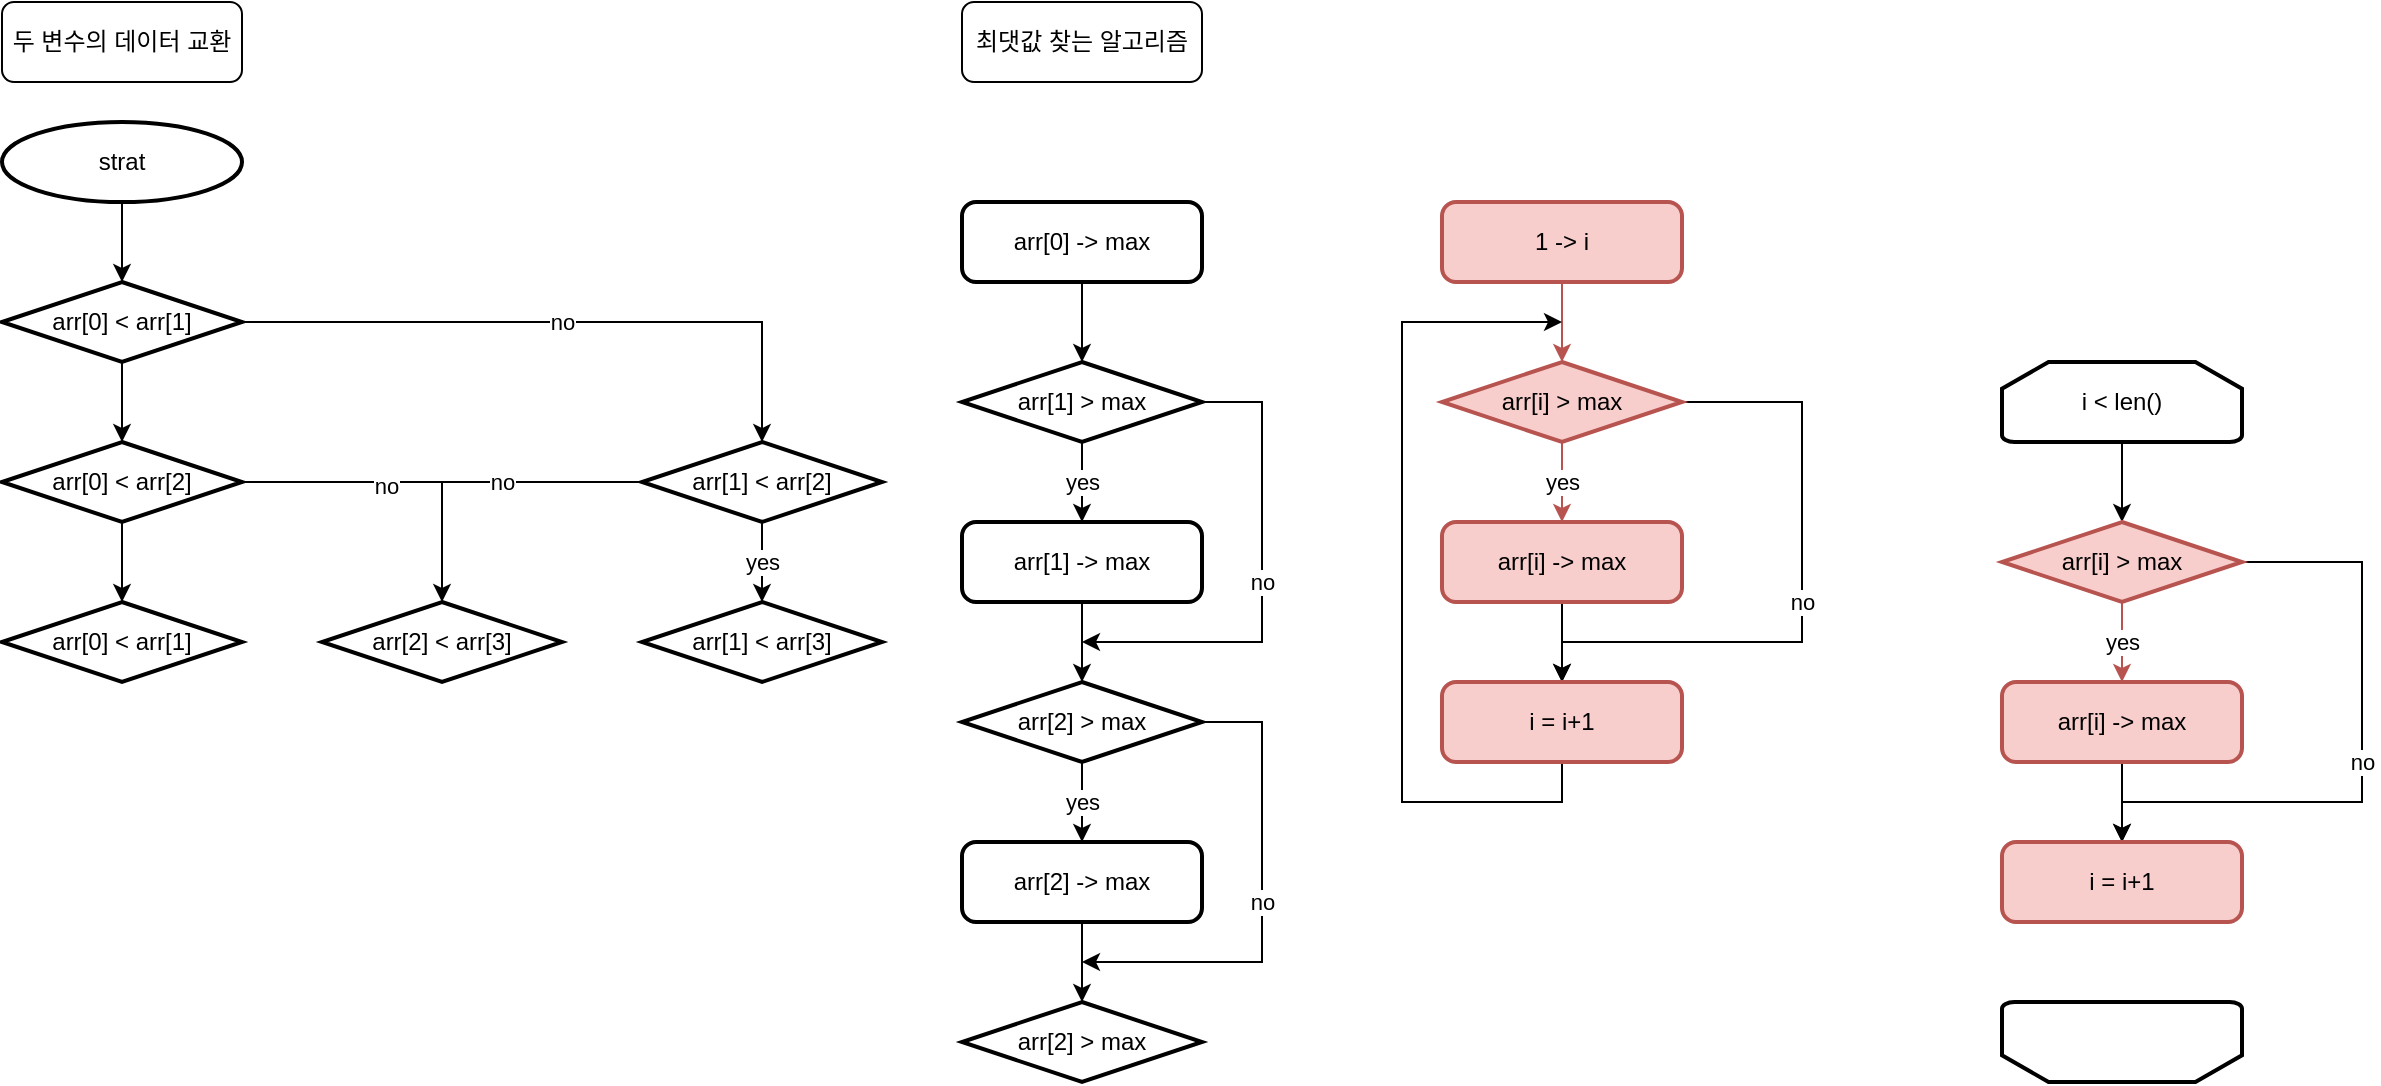 <mxfile version="16.5.1" type="device"><diagram id="7jm4-JhI5bvjWRJUNYD5" name="페이지-1"><mxGraphModel dx="870" dy="689" grid="1" gridSize="10" guides="1" tooltips="1" connect="1" arrows="1" fold="1" page="1" pageScale="1" pageWidth="2339" pageHeight="3300" math="0" shadow="0"><root><mxCell id="0"/><mxCell id="1" parent="0"/><mxCell id="9o1CbHcfuJPO6JE4oh19-79" value="" style="edgeStyle=orthogonalEdgeStyle;rounded=0;orthogonalLoop=1;jettySize=auto;html=1;entryX=0.5;entryY=0;entryDx=0;entryDy=0;entryPerimeter=0;" parent="1" source="9o1CbHcfuJPO6JE4oh19-72" target="9o1CbHcfuJPO6JE4oh19-78" edge="1"><mxGeometry relative="1" as="geometry"><Array as="points"><mxPoint x="260" y="260"/></Array></mxGeometry></mxCell><mxCell id="9o1CbHcfuJPO6JE4oh19-1" value="두 변수의 데이터 교환" style="rounded=1;whiteSpace=wrap;html=1;" parent="1" vertex="1"><mxGeometry x="40" y="20" width="120" height="40" as="geometry"/></mxCell><mxCell id="9o1CbHcfuJPO6JE4oh19-2" value="" style="edgeStyle=orthogonalEdgeStyle;rounded=0;orthogonalLoop=1;jettySize=auto;html=1;" parent="1" source="9o1CbHcfuJPO6JE4oh19-3" edge="1"><mxGeometry relative="1" as="geometry"><mxPoint x="100" y="160" as="targetPoint"/></mxGeometry></mxCell><mxCell id="9o1CbHcfuJPO6JE4oh19-3" value="strat" style="strokeWidth=2;html=1;shape=mxgraph.flowchart.start_1;whiteSpace=wrap;" parent="1" vertex="1"><mxGeometry x="40" y="80" width="120" height="40" as="geometry"/></mxCell><mxCell id="9o1CbHcfuJPO6JE4oh19-74" value="" style="edgeStyle=orthogonalEdgeStyle;rounded=0;orthogonalLoop=1;jettySize=auto;html=1;" parent="1" source="9o1CbHcfuJPO6JE4oh19-11" target="9o1CbHcfuJPO6JE4oh19-69" edge="1"><mxGeometry relative="1" as="geometry"/></mxCell><mxCell id="9o1CbHcfuJPO6JE4oh19-76" value="no" style="edgeStyle=orthogonalEdgeStyle;rounded=0;orthogonalLoop=1;jettySize=auto;html=1;entryX=0.5;entryY=0;entryDx=0;entryDy=0;entryPerimeter=0;" parent="1" source="9o1CbHcfuJPO6JE4oh19-11" target="9o1CbHcfuJPO6JE4oh19-72" edge="1"><mxGeometry relative="1" as="geometry"/></mxCell><mxCell id="9o1CbHcfuJPO6JE4oh19-11" value="arr[0] &amp;lt; arr[1]" style="strokeWidth=2;html=1;shape=mxgraph.flowchart.decision;whiteSpace=wrap;" parent="1" vertex="1"><mxGeometry x="40" y="160" width="120" height="40" as="geometry"/></mxCell><mxCell id="9o1CbHcfuJPO6JE4oh19-75" value="" style="edgeStyle=orthogonalEdgeStyle;rounded=0;orthogonalLoop=1;jettySize=auto;html=1;" parent="1" source="9o1CbHcfuJPO6JE4oh19-69" target="9o1CbHcfuJPO6JE4oh19-70" edge="1"><mxGeometry relative="1" as="geometry"/></mxCell><mxCell id="9o1CbHcfuJPO6JE4oh19-77" value="no" style="edgeStyle=orthogonalEdgeStyle;rounded=0;orthogonalLoop=1;jettySize=auto;html=1;entryX=0.5;entryY=0.5;entryDx=0;entryDy=0;entryPerimeter=0;" parent="1" source="9o1CbHcfuJPO6JE4oh19-69" target="9o1CbHcfuJPO6JE4oh19-72" edge="1"><mxGeometry relative="1" as="geometry"/></mxCell><mxCell id="9o1CbHcfuJPO6JE4oh19-69" value="arr[0] &amp;lt; arr[2]" style="strokeWidth=2;html=1;shape=mxgraph.flowchart.decision;whiteSpace=wrap;" parent="1" vertex="1"><mxGeometry x="40" y="240" width="120" height="40" as="geometry"/></mxCell><mxCell id="9o1CbHcfuJPO6JE4oh19-70" value="arr[0] &amp;lt; arr[1]" style="strokeWidth=2;html=1;shape=mxgraph.flowchart.decision;whiteSpace=wrap;" parent="1" vertex="1"><mxGeometry x="40" y="320" width="120" height="40" as="geometry"/></mxCell><mxCell id="9o1CbHcfuJPO6JE4oh19-80" value="yes" style="edgeStyle=orthogonalEdgeStyle;rounded=0;orthogonalLoop=1;jettySize=auto;html=1;" parent="1" source="9o1CbHcfuJPO6JE4oh19-72" target="9o1CbHcfuJPO6JE4oh19-73" edge="1"><mxGeometry relative="1" as="geometry"/></mxCell><mxCell id="9o1CbHcfuJPO6JE4oh19-72" value="arr[1] &amp;lt; arr[2]" style="strokeWidth=2;html=1;shape=mxgraph.flowchart.decision;whiteSpace=wrap;" parent="1" vertex="1"><mxGeometry x="360" y="240" width="120" height="40" as="geometry"/></mxCell><mxCell id="9o1CbHcfuJPO6JE4oh19-73" value="arr[1] &amp;lt; arr[3]" style="strokeWidth=2;html=1;shape=mxgraph.flowchart.decision;whiteSpace=wrap;" parent="1" vertex="1"><mxGeometry x="360" y="320" width="120" height="40" as="geometry"/></mxCell><mxCell id="9o1CbHcfuJPO6JE4oh19-78" value="arr[2] &amp;lt; arr[3]" style="strokeWidth=2;html=1;shape=mxgraph.flowchart.decision;whiteSpace=wrap;" parent="1" vertex="1"><mxGeometry x="200" y="320" width="120" height="40" as="geometry"/></mxCell><mxCell id="9o1CbHcfuJPO6JE4oh19-82" value="no" style="edgeLabel;html=1;align=center;verticalAlign=middle;resizable=0;points=[];" parent="1" vertex="1" connectable="0"><mxGeometry x="302.333" y="273" as="geometry"><mxPoint x="-71" y="-11" as="offset"/></mxGeometry></mxCell><mxCell id="9o1CbHcfuJPO6JE4oh19-96" value="no" style="edgeStyle=orthogonalEdgeStyle;rounded=0;orthogonalLoop=1;jettySize=auto;html=1;" parent="1" source="9o1CbHcfuJPO6JE4oh19-85" edge="1"><mxGeometry relative="1" as="geometry"><mxPoint x="580" y="500" as="targetPoint"/><Array as="points"><mxPoint x="670" y="380"/><mxPoint x="670" y="500"/></Array></mxGeometry></mxCell><mxCell id="9o1CbHcfuJPO6JE4oh19-126" value="yes" style="edgeStyle=orthogonalEdgeStyle;rounded=0;orthogonalLoop=1;jettySize=auto;html=1;" parent="1" source="9o1CbHcfuJPO6JE4oh19-85" target="9o1CbHcfuJPO6JE4oh19-91" edge="1"><mxGeometry relative="1" as="geometry"/></mxCell><mxCell id="9o1CbHcfuJPO6JE4oh19-85" value="arr[2] &amp;gt; max" style="strokeWidth=2;html=1;shape=mxgraph.flowchart.decision;whiteSpace=wrap;" parent="1" vertex="1"><mxGeometry x="520" y="360" width="120" height="40" as="geometry"/></mxCell><mxCell id="9o1CbHcfuJPO6JE4oh19-94" value="" style="edgeStyle=orthogonalEdgeStyle;rounded=0;orthogonalLoop=1;jettySize=auto;html=1;" parent="1" source="9o1CbHcfuJPO6JE4oh19-87" target="9o1CbHcfuJPO6JE4oh19-88" edge="1"><mxGeometry relative="1" as="geometry"/></mxCell><mxCell id="9o1CbHcfuJPO6JE4oh19-87" value="arr[0] -&amp;gt; max" style="rounded=1;whiteSpace=wrap;html=1;absoluteArcSize=1;arcSize=14;strokeWidth=2;" parent="1" vertex="1"><mxGeometry x="520" y="120" width="120" height="40" as="geometry"/></mxCell><mxCell id="9o1CbHcfuJPO6JE4oh19-95" value="yes" style="edgeStyle=orthogonalEdgeStyle;rounded=0;orthogonalLoop=1;jettySize=auto;html=1;" parent="1" source="9o1CbHcfuJPO6JE4oh19-88" target="9o1CbHcfuJPO6JE4oh19-90" edge="1"><mxGeometry relative="1" as="geometry"/></mxCell><mxCell id="9o1CbHcfuJPO6JE4oh19-88" value="arr[1] &amp;gt; max" style="strokeWidth=2;html=1;shape=mxgraph.flowchart.decision;whiteSpace=wrap;" parent="1" vertex="1"><mxGeometry x="520" y="200" width="120" height="40" as="geometry"/></mxCell><mxCell id="9o1CbHcfuJPO6JE4oh19-92" value="" style="edgeStyle=orthogonalEdgeStyle;rounded=0;orthogonalLoop=1;jettySize=auto;html=1;" parent="1" source="9o1CbHcfuJPO6JE4oh19-90" target="9o1CbHcfuJPO6JE4oh19-85" edge="1"><mxGeometry relative="1" as="geometry"/></mxCell><mxCell id="9o1CbHcfuJPO6JE4oh19-90" value="arr[1] -&amp;gt; max" style="rounded=1;whiteSpace=wrap;html=1;absoluteArcSize=1;arcSize=14;strokeWidth=2;" parent="1" vertex="1"><mxGeometry x="520" y="280" width="120" height="40" as="geometry"/></mxCell><mxCell id="9o1CbHcfuJPO6JE4oh19-97" value="" style="edgeStyle=orthogonalEdgeStyle;rounded=0;orthogonalLoop=1;jettySize=auto;html=1;" parent="1" source="9o1CbHcfuJPO6JE4oh19-91" target="9o1CbHcfuJPO6JE4oh19-93" edge="1"><mxGeometry relative="1" as="geometry"/></mxCell><mxCell id="9o1CbHcfuJPO6JE4oh19-91" value="arr[2] -&amp;gt; max" style="rounded=1;whiteSpace=wrap;html=1;absoluteArcSize=1;arcSize=14;strokeWidth=2;" parent="1" vertex="1"><mxGeometry x="520" y="440" width="120" height="40" as="geometry"/></mxCell><mxCell id="9o1CbHcfuJPO6JE4oh19-93" value="arr[2] &amp;gt; max" style="strokeWidth=2;html=1;shape=mxgraph.flowchart.decision;whiteSpace=wrap;" parent="1" vertex="1"><mxGeometry x="520" y="520" width="120" height="40" as="geometry"/></mxCell><mxCell id="9o1CbHcfuJPO6JE4oh19-112" value="" style="edgeStyle=orthogonalEdgeStyle;rounded=0;orthogonalLoop=1;jettySize=auto;html=1;fillColor=#f8cecc;strokeColor=#b85450;" parent="1" source="9o1CbHcfuJPO6JE4oh19-113" target="9o1CbHcfuJPO6JE4oh19-115" edge="1"><mxGeometry relative="1" as="geometry"/></mxCell><mxCell id="9o1CbHcfuJPO6JE4oh19-113" value="1 -&amp;gt; i" style="rounded=1;whiteSpace=wrap;html=1;absoluteArcSize=1;arcSize=14;strokeWidth=2;fillColor=#f8cecc;strokeColor=#b85450;" parent="1" vertex="1"><mxGeometry x="760" y="120" width="120" height="40" as="geometry"/></mxCell><mxCell id="9o1CbHcfuJPO6JE4oh19-114" value="yes" style="edgeStyle=orthogonalEdgeStyle;rounded=0;orthogonalLoop=1;jettySize=auto;html=1;fillColor=#f8cecc;strokeColor=#b85450;" parent="1" source="9o1CbHcfuJPO6JE4oh19-115" target="9o1CbHcfuJPO6JE4oh19-117" edge="1"><mxGeometry relative="1" as="geometry"/></mxCell><mxCell id="9o1CbHcfuJPO6JE4oh19-127" value="no" style="edgeStyle=orthogonalEdgeStyle;rounded=0;orthogonalLoop=1;jettySize=auto;html=1;entryX=0.5;entryY=0;entryDx=0;entryDy=0;" parent="1" source="9o1CbHcfuJPO6JE4oh19-115" target="9o1CbHcfuJPO6JE4oh19-121" edge="1"><mxGeometry relative="1" as="geometry"><Array as="points"><mxPoint x="940" y="220"/><mxPoint x="940" y="340"/><mxPoint x="820" y="340"/></Array></mxGeometry></mxCell><mxCell id="9o1CbHcfuJPO6JE4oh19-115" value="arr[i] &amp;gt; max" style="strokeWidth=2;html=1;shape=mxgraph.flowchart.decision;whiteSpace=wrap;fillColor=#f8cecc;strokeColor=#b85450;" parent="1" vertex="1"><mxGeometry x="760" y="200" width="120" height="40" as="geometry"/></mxCell><mxCell id="9o1CbHcfuJPO6JE4oh19-124" value="" style="edgeStyle=orthogonalEdgeStyle;rounded=0;orthogonalLoop=1;jettySize=auto;html=1;" parent="1" source="9o1CbHcfuJPO6JE4oh19-117" target="9o1CbHcfuJPO6JE4oh19-121" edge="1"><mxGeometry relative="1" as="geometry"/></mxCell><mxCell id="9o1CbHcfuJPO6JE4oh19-117" value="arr[i] -&amp;gt; max" style="rounded=1;whiteSpace=wrap;html=1;absoluteArcSize=1;arcSize=14;strokeWidth=2;fillColor=#f8cecc;strokeColor=#b85450;" parent="1" vertex="1"><mxGeometry x="760" y="280" width="120" height="40" as="geometry"/></mxCell><mxCell id="9o1CbHcfuJPO6JE4oh19-130" style="edgeStyle=orthogonalEdgeStyle;rounded=0;orthogonalLoop=1;jettySize=auto;html=1;exitX=0.5;exitY=1;exitDx=0;exitDy=0;" parent="1" source="9o1CbHcfuJPO6JE4oh19-121" edge="1"><mxGeometry relative="1" as="geometry"><mxPoint x="820" y="180" as="targetPoint"/><Array as="points"><mxPoint x="820" y="420"/><mxPoint x="740" y="420"/><mxPoint x="740" y="180"/><mxPoint x="820" y="180"/></Array></mxGeometry></mxCell><mxCell id="9o1CbHcfuJPO6JE4oh19-121" value="i = i+1" style="rounded=1;whiteSpace=wrap;html=1;absoluteArcSize=1;arcSize=14;strokeWidth=2;fillColor=#f8cecc;strokeColor=#b85450;" parent="1" vertex="1"><mxGeometry x="760" y="360" width="120" height="40" as="geometry"/></mxCell><mxCell id="9o1CbHcfuJPO6JE4oh19-125" value="no" style="edgeStyle=orthogonalEdgeStyle;rounded=0;orthogonalLoop=1;jettySize=auto;html=1;" parent="1" edge="1"><mxGeometry relative="1" as="geometry"><mxPoint x="640" y="220" as="sourcePoint"/><mxPoint x="580" y="340" as="targetPoint"/><Array as="points"><mxPoint x="670" y="220"/><mxPoint x="670" y="340"/></Array></mxGeometry></mxCell><mxCell id="9o1CbHcfuJPO6JE4oh19-154" value="" style="edgeStyle=orthogonalEdgeStyle;rounded=0;orthogonalLoop=1;jettySize=auto;html=1;" parent="1" source="9o1CbHcfuJPO6JE4oh19-131" target="9o1CbHcfuJPO6JE4oh19-134" edge="1"><mxGeometry relative="1" as="geometry"/></mxCell><mxCell id="9o1CbHcfuJPO6JE4oh19-131" value="i &amp;lt; len()" style="strokeWidth=2;html=1;shape=mxgraph.flowchart.loop_limit;whiteSpace=wrap;" parent="1" vertex="1"><mxGeometry x="1040" y="200" width="120" height="40" as="geometry"/></mxCell><mxCell id="9o1CbHcfuJPO6JE4oh19-132" value="yes" style="edgeStyle=orthogonalEdgeStyle;rounded=0;orthogonalLoop=1;jettySize=auto;html=1;fillColor=#f8cecc;strokeColor=#b85450;" parent="1" source="9o1CbHcfuJPO6JE4oh19-134" target="9o1CbHcfuJPO6JE4oh19-136" edge="1"><mxGeometry relative="1" as="geometry"/></mxCell><mxCell id="9o1CbHcfuJPO6JE4oh19-133" value="no" style="edgeStyle=orthogonalEdgeStyle;rounded=0;orthogonalLoop=1;jettySize=auto;html=1;entryX=0.5;entryY=0;entryDx=0;entryDy=0;" parent="1" source="9o1CbHcfuJPO6JE4oh19-134" target="9o1CbHcfuJPO6JE4oh19-138" edge="1"><mxGeometry relative="1" as="geometry"><Array as="points"><mxPoint x="1220" y="300"/><mxPoint x="1220" y="420"/><mxPoint x="1100" y="420"/></Array></mxGeometry></mxCell><mxCell id="9o1CbHcfuJPO6JE4oh19-134" value="arr[i] &amp;gt; max" style="strokeWidth=2;html=1;shape=mxgraph.flowchart.decision;whiteSpace=wrap;fillColor=#f8cecc;strokeColor=#b85450;" parent="1" vertex="1"><mxGeometry x="1040" y="280" width="120" height="40" as="geometry"/></mxCell><mxCell id="9o1CbHcfuJPO6JE4oh19-135" value="" style="edgeStyle=orthogonalEdgeStyle;rounded=0;orthogonalLoop=1;jettySize=auto;html=1;" parent="1" source="9o1CbHcfuJPO6JE4oh19-136" target="9o1CbHcfuJPO6JE4oh19-138" edge="1"><mxGeometry relative="1" as="geometry"/></mxCell><mxCell id="9o1CbHcfuJPO6JE4oh19-136" value="arr[i] -&amp;gt; max" style="rounded=1;whiteSpace=wrap;html=1;absoluteArcSize=1;arcSize=14;strokeWidth=2;fillColor=#f8cecc;strokeColor=#b85450;" parent="1" vertex="1"><mxGeometry x="1040" y="360" width="120" height="40" as="geometry"/></mxCell><mxCell id="9o1CbHcfuJPO6JE4oh19-138" value="i = i+1" style="rounded=1;whiteSpace=wrap;html=1;absoluteArcSize=1;arcSize=14;strokeWidth=2;fillColor=#f8cecc;strokeColor=#b85450;" parent="1" vertex="1"><mxGeometry x="1040" y="440" width="120" height="40" as="geometry"/></mxCell><mxCell id="9o1CbHcfuJPO6JE4oh19-153" value="" style="strokeWidth=2;html=1;shape=mxgraph.flowchart.loop_limit;whiteSpace=wrap;rotation=-180;" parent="1" vertex="1"><mxGeometry x="1040" y="520" width="120" height="40" as="geometry"/></mxCell><mxCell id="9o1CbHcfuJPO6JE4oh19-155" value="최댓값 찾는 알고리즘" style="rounded=1;whiteSpace=wrap;html=1;" parent="1" vertex="1"><mxGeometry x="520" y="20" width="120" height="40" as="geometry"/></mxCell></root></mxGraphModel></diagram></mxfile>